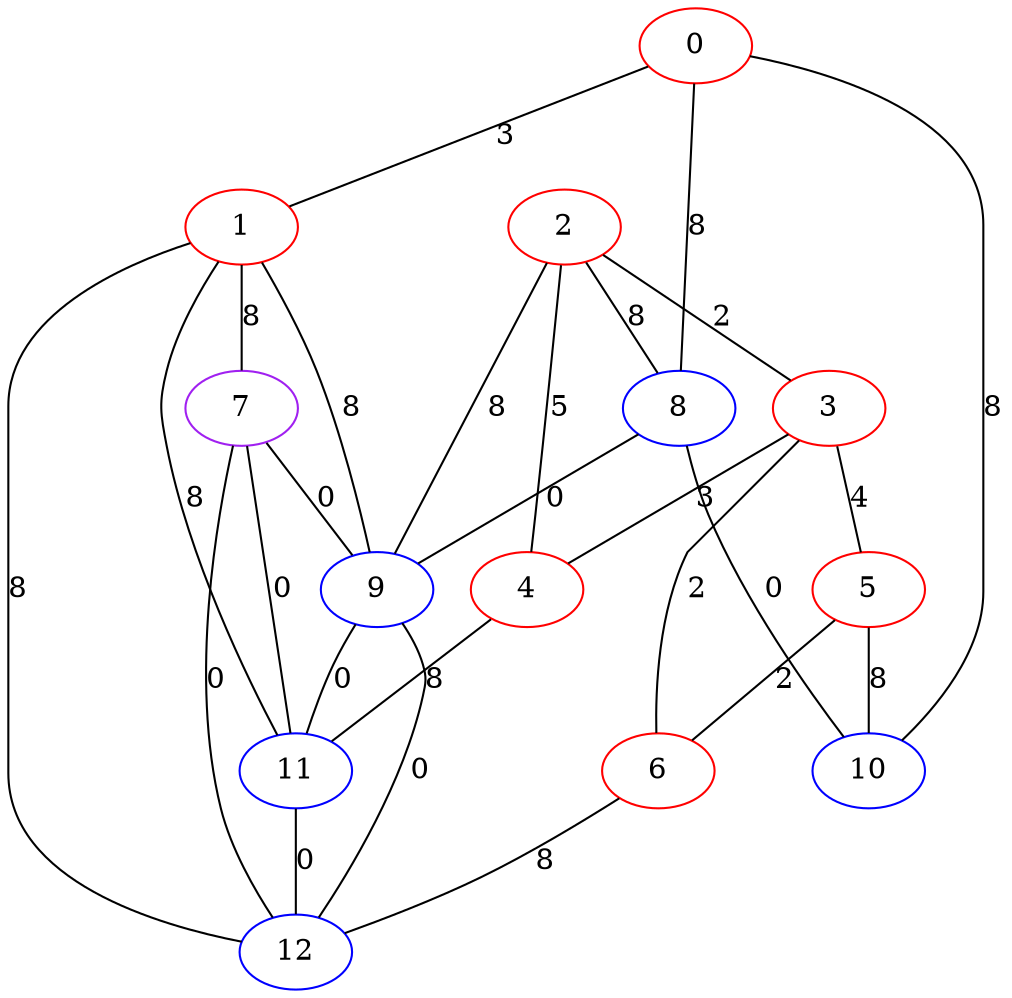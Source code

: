 graph "" {
0 [color=red, weight=1];
1 [color=red, weight=1];
2 [color=red, weight=1];
3 [color=red, weight=1];
4 [color=red, weight=1];
5 [color=red, weight=1];
6 [color=red, weight=1];
7 [color=purple, weight=4];
8 [color=blue, weight=3];
9 [color=blue, weight=3];
10 [color=blue, weight=3];
11 [color=blue, weight=3];
12 [color=blue, weight=3];
0 -- 8  [key=0, label=8];
0 -- 1  [key=0, label=3];
0 -- 10  [key=0, label=8];
1 -- 9  [key=0, label=8];
1 -- 11  [key=0, label=8];
1 -- 12  [key=0, label=8];
1 -- 7  [key=0, label=8];
2 -- 8  [key=0, label=8];
2 -- 9  [key=0, label=8];
2 -- 3  [key=0, label=2];
2 -- 4  [key=0, label=5];
3 -- 4  [key=0, label=3];
3 -- 5  [key=0, label=4];
3 -- 6  [key=0, label=2];
4 -- 11  [key=0, label=8];
5 -- 10  [key=0, label=8];
5 -- 6  [key=0, label=2];
6 -- 12  [key=0, label=8];
7 -- 9  [key=0, label=0];
7 -- 11  [key=0, label=0];
7 -- 12  [key=0, label=0];
8 -- 9  [key=0, label=0];
8 -- 10  [key=0, label=0];
9 -- 11  [key=0, label=0];
9 -- 12  [key=0, label=0];
11 -- 12  [key=0, label=0];
}
